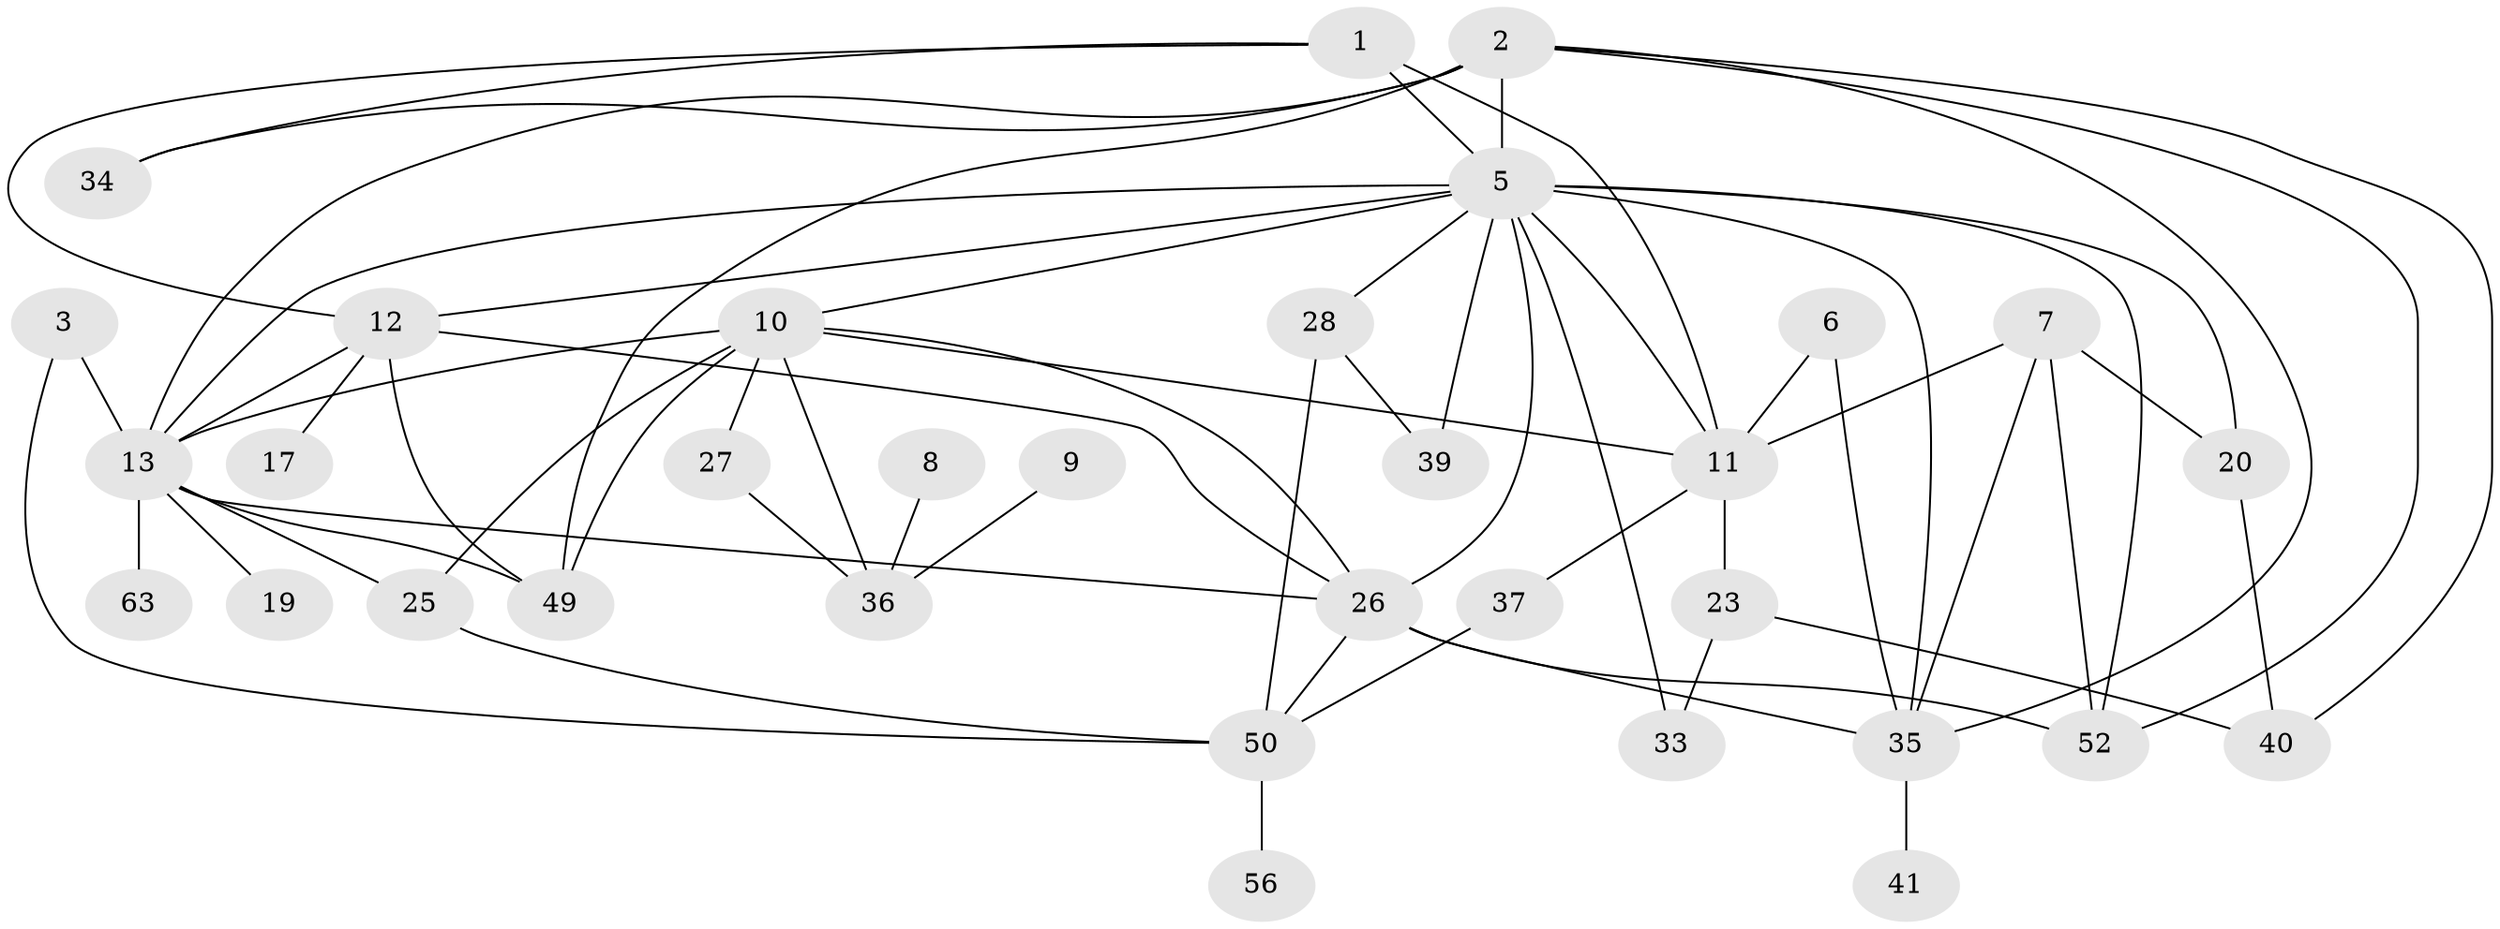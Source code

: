 // original degree distribution, {5: 0.05970149253731343, 6: 0.07462686567164178, 2: 0.23880597014925373, 3: 0.29850746268656714, 7: 0.029850746268656716, 4: 0.14925373134328357, 1: 0.14925373134328357}
// Generated by graph-tools (version 1.1) at 2025/13/03/09/25 04:13:10]
// undirected, 33 vertices, 63 edges
graph export_dot {
graph [start="1"]
  node [color=gray90,style=filled];
  1;
  2 [super="+22+4"];
  3 [super="+16"];
  5 [super="+29+15+14+24"];
  6;
  7;
  8;
  9;
  10 [super="+46+53"];
  11 [super="+48+31+55"];
  12 [super="+18"];
  13 [super="+61"];
  17;
  19;
  20 [super="+21"];
  23 [super="+65"];
  25 [super="+38"];
  26 [super="+45+59"];
  27 [super="+44+51"];
  28 [super="+30"];
  33;
  34;
  35 [super="+43+42"];
  36;
  37;
  39 [super="+54"];
  40;
  41;
  49;
  50 [super="+60"];
  52 [super="+66"];
  56;
  63;
  1 -- 11;
  1 -- 34;
  1 -- 5 [weight=2];
  1 -- 12;
  2 -- 13 [weight=2];
  2 -- 40;
  2 -- 49;
  2 -- 5;
  2 -- 35;
  2 -- 34;
  2 -- 52;
  3 -- 50;
  3 -- 13;
  5 -- 20 [weight=2];
  5 -- 26;
  5 -- 11 [weight=2];
  5 -- 35;
  5 -- 33;
  5 -- 39;
  5 -- 13;
  5 -- 52;
  5 -- 28;
  5 -- 10;
  5 -- 12;
  6 -- 11;
  6 -- 35;
  7 -- 20;
  7 -- 52;
  7 -- 11;
  7 -- 35;
  8 -- 36;
  9 -- 36;
  10 -- 49;
  10 -- 13;
  10 -- 26;
  10 -- 36;
  10 -- 27;
  10 -- 25;
  10 -- 11;
  11 -- 23 [weight=2];
  11 -- 37;
  12 -- 49;
  12 -- 26;
  12 -- 17;
  12 -- 13;
  13 -- 49;
  13 -- 25;
  13 -- 19;
  13 -- 63;
  13 -- 26;
  20 -- 40;
  23 -- 40;
  23 -- 33;
  25 -- 50;
  26 -- 35;
  26 -- 52;
  26 -- 50;
  27 -- 36;
  28 -- 39;
  28 -- 50;
  35 -- 41 [weight=2];
  37 -- 50;
  50 -- 56;
}

